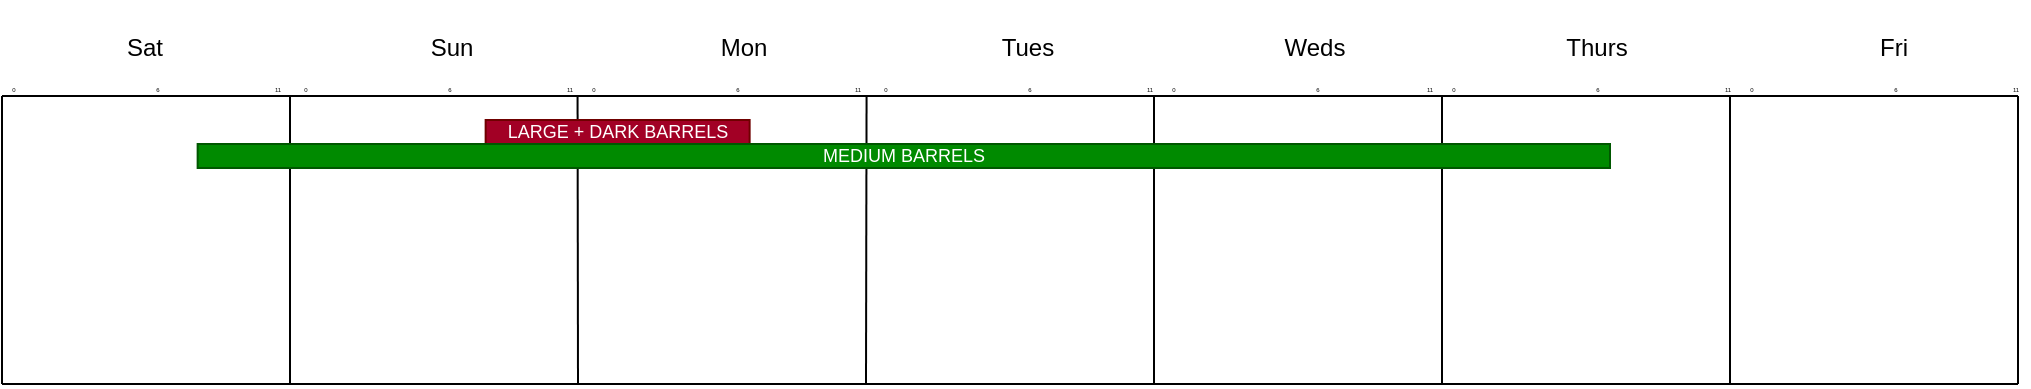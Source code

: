 <mxfile>
    <diagram id="-ArhwDwvfJbKTsrsHUny" name="Page-1">
        <mxGraphModel dx="1221" dy="557" grid="1" gridSize="12" guides="1" tooltips="1" connect="1" arrows="1" fold="1" page="1" pageScale="1" pageWidth="1100" pageHeight="850" math="0" shadow="0">
            <root>
                <mxCell id="0"/>
                <mxCell id="1" parent="0"/>
                <mxCell id="2" value="" style="endArrow=none;html=1;" edge="1" parent="1">
                    <mxGeometry width="50" height="50" relative="1" as="geometry">
                        <mxPoint x="48" y="336" as="sourcePoint"/>
                        <mxPoint x="1056" y="336" as="targetPoint"/>
                    </mxGeometry>
                </mxCell>
                <mxCell id="3" value="" style="endArrow=none;html=1;" edge="1" parent="1">
                    <mxGeometry width="50" height="50" relative="1" as="geometry">
                        <mxPoint x="48" y="192.004" as="sourcePoint"/>
                        <mxPoint x="1056" y="192" as="targetPoint"/>
                    </mxGeometry>
                </mxCell>
                <mxCell id="4" value="" style="endArrow=none;html=1;" edge="1" parent="1">
                    <mxGeometry width="50" height="50" relative="1" as="geometry">
                        <mxPoint x="48" y="336" as="sourcePoint"/>
                        <mxPoint x="48" y="192.004" as="targetPoint"/>
                    </mxGeometry>
                </mxCell>
                <mxCell id="5" value="" style="endArrow=none;html=1;" edge="1" parent="1">
                    <mxGeometry width="50" height="50" relative="1" as="geometry">
                        <mxPoint x="192" y="336" as="sourcePoint"/>
                        <mxPoint x="191.999" y="192.004" as="targetPoint"/>
                    </mxGeometry>
                </mxCell>
                <mxCell id="6" value="" style="endArrow=none;html=1;" edge="1" parent="1">
                    <mxGeometry width="50" height="50" relative="1" as="geometry">
                        <mxPoint x="336" y="336" as="sourcePoint"/>
                        <mxPoint x="335.787" y="192.004" as="targetPoint"/>
                    </mxGeometry>
                </mxCell>
                <mxCell id="7" value="" style="endArrow=none;html=1;" edge="1" parent="1">
                    <mxGeometry width="50" height="50" relative="1" as="geometry">
                        <mxPoint x="480" y="336" as="sourcePoint"/>
                        <mxPoint x="480.286" y="192.004" as="targetPoint"/>
                    </mxGeometry>
                </mxCell>
                <mxCell id="8" value="" style="endArrow=none;html=1;" edge="1" parent="1">
                    <mxGeometry width="50" height="50" relative="1" as="geometry">
                        <mxPoint x="624" y="336" as="sourcePoint"/>
                        <mxPoint x="624.004" y="192.004" as="targetPoint"/>
                    </mxGeometry>
                </mxCell>
                <mxCell id="9" value="" style="endArrow=none;html=1;" edge="1" parent="1">
                    <mxGeometry width="50" height="50" relative="1" as="geometry">
                        <mxPoint x="768" y="336" as="sourcePoint"/>
                        <mxPoint x="768.003" y="192.004" as="targetPoint"/>
                    </mxGeometry>
                </mxCell>
                <mxCell id="10" value="" style="endArrow=none;html=1;" edge="1" parent="1">
                    <mxGeometry width="50" height="50" relative="1" as="geometry">
                        <mxPoint x="912" y="336" as="sourcePoint"/>
                        <mxPoint x="912.001" y="192.004" as="targetPoint"/>
                    </mxGeometry>
                </mxCell>
                <mxCell id="11" value="" style="endArrow=none;html=1;" edge="1" parent="1">
                    <mxGeometry width="50" height="50" relative="1" as="geometry">
                        <mxPoint x="1056" y="336" as="sourcePoint"/>
                        <mxPoint x="1056.0" y="192.004" as="targetPoint"/>
                    </mxGeometry>
                </mxCell>
                <mxCell id="12" value="Sun" style="text;html=1;strokeColor=none;fillColor=none;align=center;verticalAlign=middle;whiteSpace=wrap;rounded=0;" vertex="1" parent="1">
                    <mxGeometry x="224.67" y="144" width="96" height="48" as="geometry"/>
                </mxCell>
                <mxCell id="13" value="Mon" style="text;html=1;strokeColor=none;fillColor=none;align=center;verticalAlign=middle;whiteSpace=wrap;rounded=0;" vertex="1" parent="1">
                    <mxGeometry x="368.67" y="144" width="99.64" height="48" as="geometry"/>
                </mxCell>
                <mxCell id="14" value="Tues" style="text;html=1;strokeColor=none;fillColor=none;align=center;verticalAlign=middle;whiteSpace=wrap;rounded=0;" vertex="1" parent="1">
                    <mxGeometry x="512.67" y="144" width="96.21" height="48" as="geometry"/>
                </mxCell>
                <mxCell id="15" value="Weds" style="text;html=1;strokeColor=none;fillColor=none;align=center;verticalAlign=middle;whiteSpace=wrap;rounded=0;" vertex="1" parent="1">
                    <mxGeometry x="657.67" y="144" width="92.79" height="48" as="geometry"/>
                </mxCell>
                <mxCell id="16" value="Thurs" style="text;html=1;strokeColor=none;fillColor=none;align=center;verticalAlign=middle;whiteSpace=wrap;rounded=0;" vertex="1" parent="1">
                    <mxGeometry x="800.67" y="144" width="89.36" height="48" as="geometry"/>
                </mxCell>
                <mxCell id="17" value="Fri" style="text;html=1;strokeColor=none;fillColor=none;align=center;verticalAlign=middle;whiteSpace=wrap;rounded=0;" vertex="1" parent="1">
                    <mxGeometry x="944.67" y="144" width="97.93" height="48" as="geometry"/>
                </mxCell>
                <mxCell id="18" value="Sat" style="text;html=1;strokeColor=none;fillColor=none;align=center;verticalAlign=middle;whiteSpace=wrap;rounded=0;" vertex="1" parent="1">
                    <mxGeometry x="72" y="144" width="94.5" height="48" as="geometry"/>
                </mxCell>
                <mxCell id="21" value="LARGE + DARK BARRELS" style="rounded=0;whiteSpace=wrap;html=1;fillColor=#a20025;fontColor=#ffffff;strokeColor=#6F0000;fontSize=9;" vertex="1" parent="1">
                    <mxGeometry x="289.82" y="204" width="132" height="12" as="geometry"/>
                </mxCell>
                <mxCell id="23" value="0" style="text;html=1;strokeColor=none;fillColor=none;align=center;verticalAlign=middle;whiteSpace=wrap;rounded=0;fontSize=3;" vertex="1" parent="1">
                    <mxGeometry x="48" y="186" width="12" height="6" as="geometry"/>
                </mxCell>
                <mxCell id="24" value="6" style="text;html=1;strokeColor=none;fillColor=none;align=center;verticalAlign=middle;whiteSpace=wrap;rounded=0;fontSize=3;" vertex="1" parent="1">
                    <mxGeometry x="120" y="186" width="12" height="6" as="geometry"/>
                </mxCell>
                <mxCell id="25" value="11" style="text;html=1;strokeColor=none;fillColor=none;align=center;verticalAlign=middle;whiteSpace=wrap;rounded=0;fontSize=3;" vertex="1" parent="1">
                    <mxGeometry x="180" y="186" width="12" height="6" as="geometry"/>
                </mxCell>
                <mxCell id="26" value="0" style="text;html=1;strokeColor=none;fillColor=none;align=center;verticalAlign=middle;whiteSpace=wrap;rounded=0;fontSize=3;" vertex="1" parent="1">
                    <mxGeometry x="193.82" y="186" width="12" height="6" as="geometry"/>
                </mxCell>
                <mxCell id="27" value="6" style="text;html=1;strokeColor=none;fillColor=none;align=center;verticalAlign=middle;whiteSpace=wrap;rounded=0;fontSize=3;" vertex="1" parent="1">
                    <mxGeometry x="265.82" y="186" width="12" height="6" as="geometry"/>
                </mxCell>
                <mxCell id="28" value="11" style="text;html=1;strokeColor=none;fillColor=none;align=center;verticalAlign=middle;whiteSpace=wrap;rounded=0;fontSize=3;" vertex="1" parent="1">
                    <mxGeometry x="325.82" y="186" width="12" height="6" as="geometry"/>
                </mxCell>
                <mxCell id="29" value="0" style="text;html=1;strokeColor=none;fillColor=none;align=center;verticalAlign=middle;whiteSpace=wrap;rounded=0;fontSize=3;" vertex="1" parent="1">
                    <mxGeometry x="337.82" y="186" width="12" height="6" as="geometry"/>
                </mxCell>
                <mxCell id="30" value="6" style="text;html=1;strokeColor=none;fillColor=none;align=center;verticalAlign=middle;whiteSpace=wrap;rounded=0;fontSize=3;" vertex="1" parent="1">
                    <mxGeometry x="409.82" y="186" width="12" height="6" as="geometry"/>
                </mxCell>
                <mxCell id="31" value="11" style="text;html=1;strokeColor=none;fillColor=none;align=center;verticalAlign=middle;whiteSpace=wrap;rounded=0;fontSize=3;" vertex="1" parent="1">
                    <mxGeometry x="469.82" y="186" width="12" height="6" as="geometry"/>
                </mxCell>
                <mxCell id="32" value="0" style="text;html=1;strokeColor=none;fillColor=none;align=center;verticalAlign=middle;whiteSpace=wrap;rounded=0;fontSize=3;" vertex="1" parent="1">
                    <mxGeometry x="483.64" y="186" width="12" height="6" as="geometry"/>
                </mxCell>
                <mxCell id="33" value="6" style="text;html=1;strokeColor=none;fillColor=none;align=center;verticalAlign=middle;whiteSpace=wrap;rounded=0;fontSize=3;" vertex="1" parent="1">
                    <mxGeometry x="555.64" y="186" width="12" height="6" as="geometry"/>
                </mxCell>
                <mxCell id="34" value="11" style="text;html=1;strokeColor=none;fillColor=none;align=center;verticalAlign=middle;whiteSpace=wrap;rounded=0;fontSize=3;" vertex="1" parent="1">
                    <mxGeometry x="615.64" y="186" width="12" height="6" as="geometry"/>
                </mxCell>
                <mxCell id="35" value="0" style="text;html=1;strokeColor=none;fillColor=none;align=center;verticalAlign=middle;whiteSpace=wrap;rounded=0;fontSize=3;" vertex="1" parent="1">
                    <mxGeometry x="627.64" y="186" width="12" height="6" as="geometry"/>
                </mxCell>
                <mxCell id="36" value="6" style="text;html=1;strokeColor=none;fillColor=none;align=center;verticalAlign=middle;whiteSpace=wrap;rounded=0;fontSize=3;" vertex="1" parent="1">
                    <mxGeometry x="699.64" y="186" width="12" height="6" as="geometry"/>
                </mxCell>
                <mxCell id="37" value="11" style="text;html=1;strokeColor=none;fillColor=none;align=center;verticalAlign=middle;whiteSpace=wrap;rounded=0;fontSize=3;" vertex="1" parent="1">
                    <mxGeometry x="756" y="186" width="12" height="6" as="geometry"/>
                </mxCell>
                <mxCell id="38" value="0" style="text;html=1;strokeColor=none;fillColor=none;align=center;verticalAlign=middle;whiteSpace=wrap;rounded=0;fontSize=3;" vertex="1" parent="1">
                    <mxGeometry x="768" y="186" width="12" height="6" as="geometry"/>
                </mxCell>
                <mxCell id="39" value="6" style="text;html=1;strokeColor=none;fillColor=none;align=center;verticalAlign=middle;whiteSpace=wrap;rounded=0;fontSize=3;" vertex="1" parent="1">
                    <mxGeometry x="840" y="186" width="12" height="6" as="geometry"/>
                </mxCell>
                <mxCell id="40" value="11" style="text;html=1;strokeColor=none;fillColor=none;align=center;verticalAlign=middle;whiteSpace=wrap;rounded=0;fontSize=3;" vertex="1" parent="1">
                    <mxGeometry x="905.46" y="186" width="12" height="6" as="geometry"/>
                </mxCell>
                <mxCell id="41" value="0" style="text;html=1;strokeColor=none;fillColor=none;align=center;verticalAlign=middle;whiteSpace=wrap;rounded=0;fontSize=3;" vertex="1" parent="1">
                    <mxGeometry x="917.46" y="186" width="12" height="6" as="geometry"/>
                </mxCell>
                <mxCell id="42" value="6" style="text;html=1;strokeColor=none;fillColor=none;align=center;verticalAlign=middle;whiteSpace=wrap;rounded=0;fontSize=3;" vertex="1" parent="1">
                    <mxGeometry x="989.46" y="186" width="12" height="6" as="geometry"/>
                </mxCell>
                <mxCell id="43" value="11" style="text;html=1;strokeColor=none;fillColor=none;align=center;verticalAlign=middle;whiteSpace=wrap;rounded=0;fontSize=3;" vertex="1" parent="1">
                    <mxGeometry x="1049.46" y="186" width="12" height="6" as="geometry"/>
                </mxCell>
                <mxCell id="49" value="MEDIUM BARRELS" style="rounded=0;whiteSpace=wrap;html=1;fillColor=#008a00;fontColor=#ffffff;strokeColor=#005700;fontSize=9;" vertex="1" parent="1">
                    <mxGeometry x="145.82" y="216" width="706.18" height="12" as="geometry"/>
                </mxCell>
            </root>
        </mxGraphModel>
    </diagram>
</mxfile>